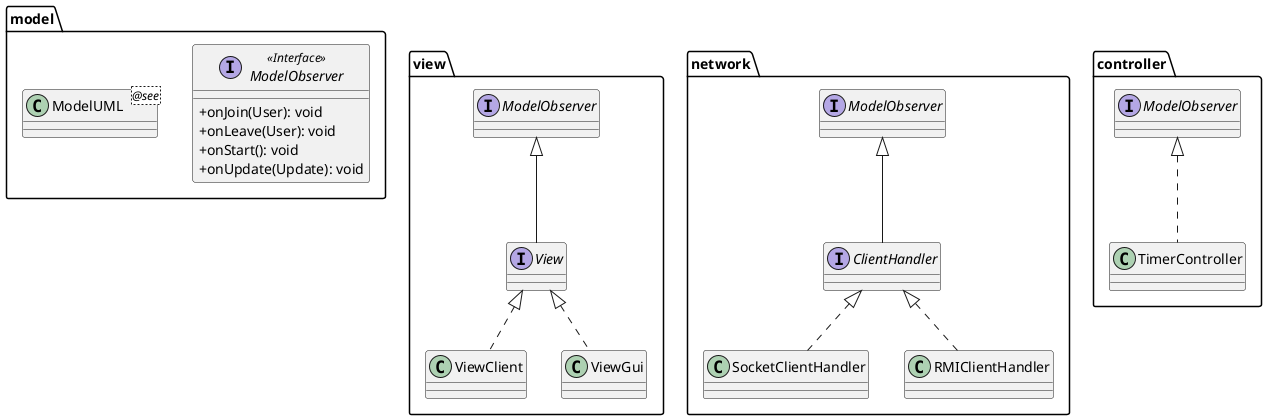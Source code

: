 @startuml
skinparam classAttributeIconSize 0
package model{
    interface ModelObserver <<Interface>>{
         + onJoin(User): void
         + onLeave(User): void
         + onStart(): void
         + onUpdate(Update): void
    }
    class ModelUML <@see>
}
package view{
     interface View extends ModelObserver
     class ViewClient implements View
     class ViewGui implements View
}

package network{
    interface ClientHandler extends ModelObserver
    class SocketClientHandler implements ClientHandler
    class RMIClientHandler implements ClientHandler
}

package controller{
    class TimerController implements ModelObserver
}
@enduml